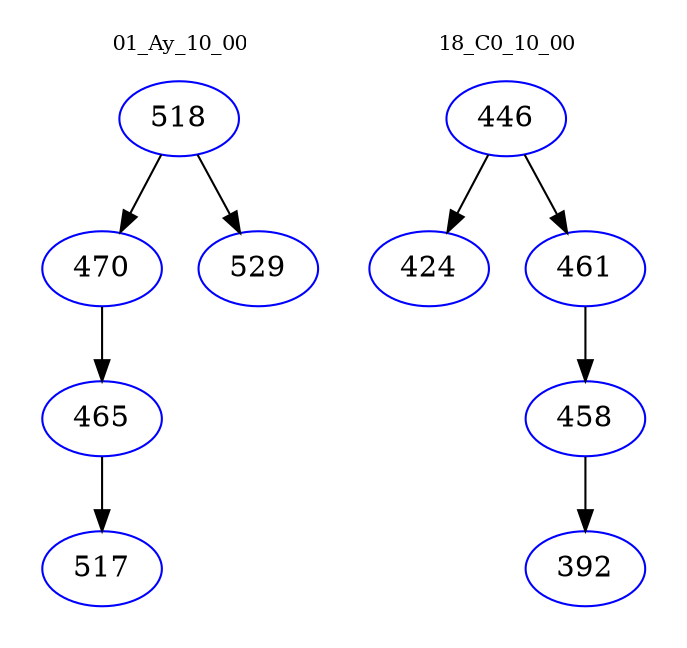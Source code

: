 digraph{
subgraph cluster_0 {
color = white
label = "01_Ay_10_00";
fontsize=10;
T0_518 [label="518", color="blue"]
T0_518 -> T0_470 [color="black"]
T0_470 [label="470", color="blue"]
T0_470 -> T0_465 [color="black"]
T0_465 [label="465", color="blue"]
T0_465 -> T0_517 [color="black"]
T0_517 [label="517", color="blue"]
T0_518 -> T0_529 [color="black"]
T0_529 [label="529", color="blue"]
}
subgraph cluster_1 {
color = white
label = "18_C0_10_00";
fontsize=10;
T1_446 [label="446", color="blue"]
T1_446 -> T1_424 [color="black"]
T1_424 [label="424", color="blue"]
T1_446 -> T1_461 [color="black"]
T1_461 [label="461", color="blue"]
T1_461 -> T1_458 [color="black"]
T1_458 [label="458", color="blue"]
T1_458 -> T1_392 [color="black"]
T1_392 [label="392", color="blue"]
}
}
